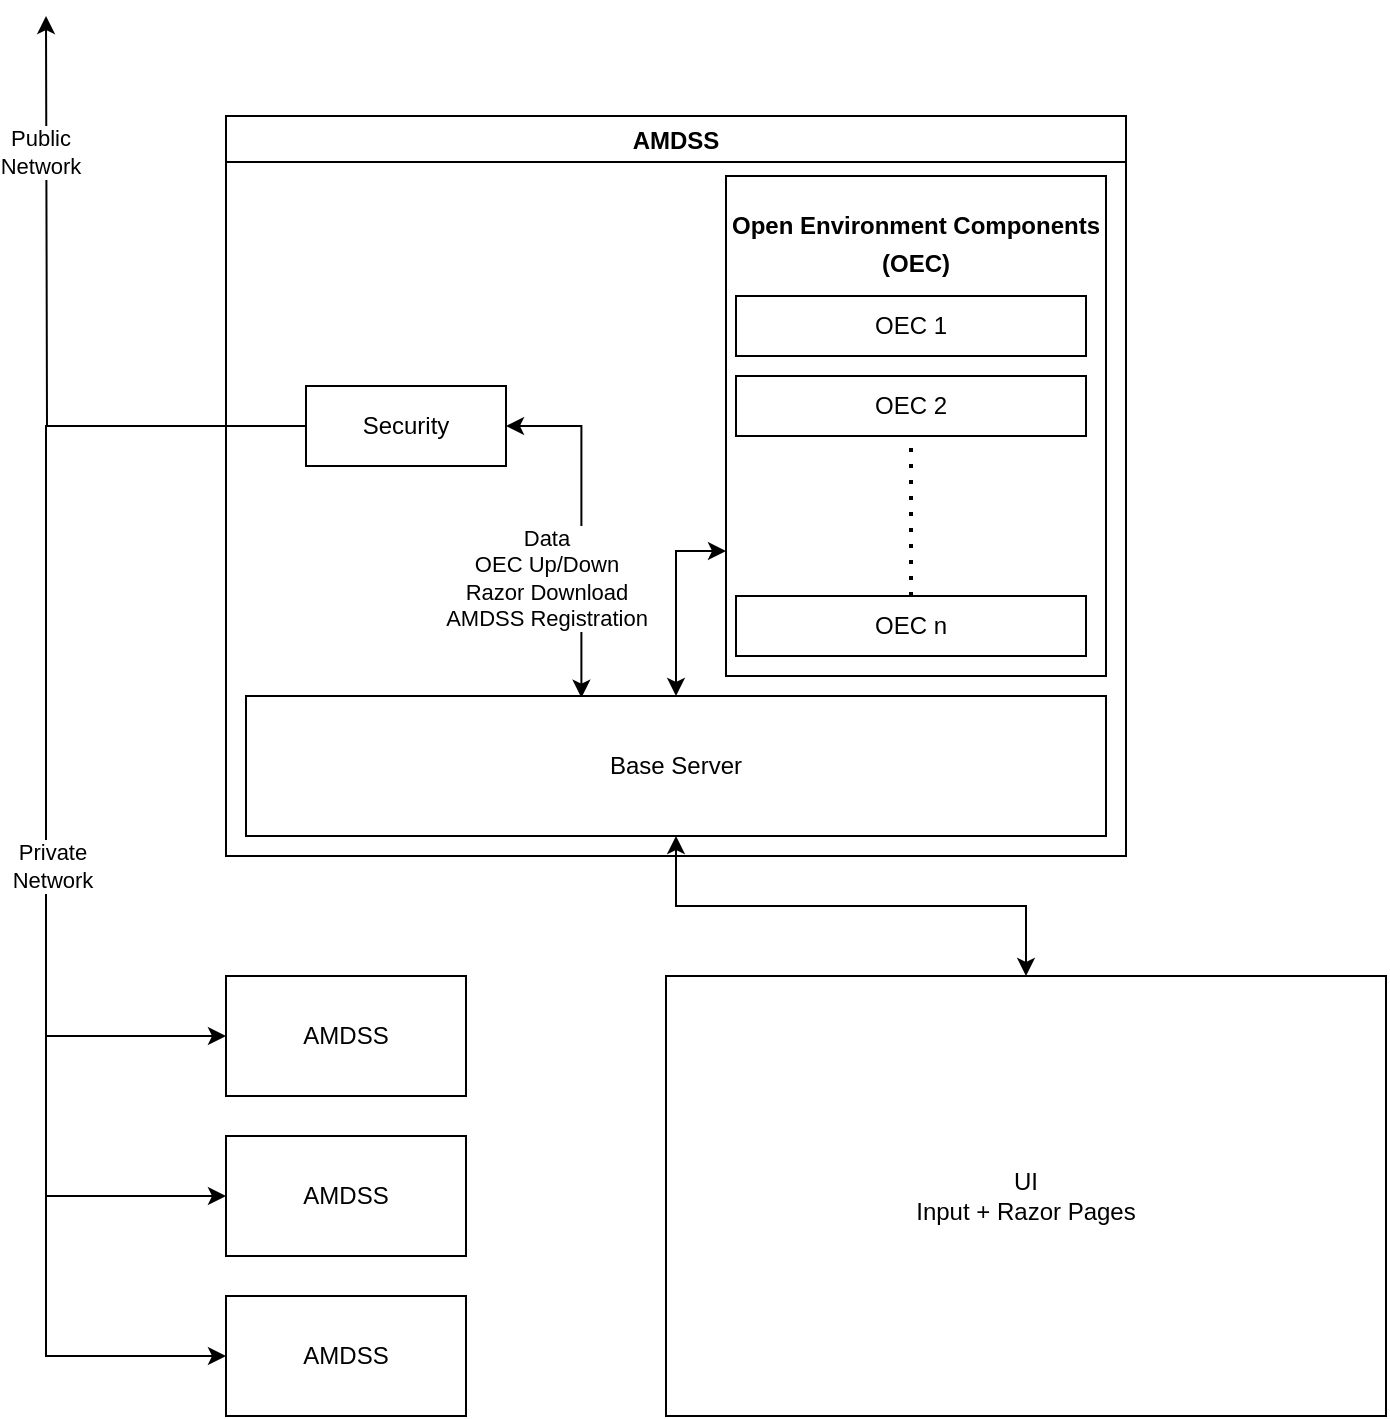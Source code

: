 <mxfile version="14.1.2" type="device"><diagram id="zQfhYowbdfiDhx-RYfsX" name="Page-1"><mxGraphModel dx="2146" dy="722" grid="1" gridSize="10" guides="1" tooltips="1" connect="1" arrows="1" fold="1" page="1" pageScale="1" pageWidth="850" pageHeight="1100" math="0" shadow="0"><root><mxCell id="0"/><mxCell id="1" parent="0"/><mxCell id="MKCuU_bJa-at7quolHu2-2" value="AMDSS" style="swimlane;fillColor=#FFFFFF;" vertex="1" parent="1"><mxGeometry x="110" y="120" width="450" height="370" as="geometry"/></mxCell><mxCell id="MKCuU_bJa-at7quolHu2-20" style="edgeStyle=orthogonalEdgeStyle;rounded=0;orthogonalLoop=1;jettySize=auto;html=1;exitX=1;exitY=0.5;exitDx=0;exitDy=0;entryX=0.39;entryY=0.012;entryDx=0;entryDy=0;entryPerimeter=0;startArrow=classic;startFill=1;" edge="1" parent="MKCuU_bJa-at7quolHu2-2" source="MKCuU_bJa-at7quolHu2-3" target="MKCuU_bJa-at7quolHu2-4"><mxGeometry relative="1" as="geometry"/></mxCell><mxCell id="MKCuU_bJa-at7quolHu2-31" value="Data&lt;br&gt;OEC Up/Down&lt;br&gt;Razor Download&lt;br&gt;AMDSS Registration" style="edgeLabel;html=1;align=center;verticalAlign=middle;resizable=0;points=[];" vertex="1" connectable="0" parent="MKCuU_bJa-at7quolHu2-20"><mxGeometry x="-0.016" y="-2" relative="1" as="geometry"><mxPoint x="-15.67" y="27.88" as="offset"/></mxGeometry></mxCell><mxCell id="MKCuU_bJa-at7quolHu2-3" value="Security" style="whiteSpace=wrap;html=1;align=center;" vertex="1" parent="MKCuU_bJa-at7quolHu2-2"><mxGeometry x="40" y="135" width="100" height="40" as="geometry"/></mxCell><mxCell id="MKCuU_bJa-at7quolHu2-4" value="Base Server" style="whiteSpace=wrap;html=1;align=center;" vertex="1" parent="MKCuU_bJa-at7quolHu2-2"><mxGeometry x="10" y="290" width="430" height="70" as="geometry"/></mxCell><mxCell id="MKCuU_bJa-at7quolHu2-27" style="edgeStyle=orthogonalEdgeStyle;rounded=0;orthogonalLoop=1;jettySize=auto;html=1;exitX=0;exitY=0.75;exitDx=0;exitDy=0;entryX=0.5;entryY=0;entryDx=0;entryDy=0;startArrow=classic;startFill=1;" edge="1" parent="MKCuU_bJa-at7quolHu2-2" source="MKCuU_bJa-at7quolHu2-15" target="MKCuU_bJa-at7quolHu2-4"><mxGeometry relative="1" as="geometry"/></mxCell><mxCell id="MKCuU_bJa-at7quolHu2-15" value="&lt;p style=&quot;margin: 0px ; margin-top: 4px ; text-align: center&quot;&gt;&lt;br&gt;&lt;b&gt;Open Environment Components&lt;/b&gt;&lt;/p&gt;&lt;p style=&quot;margin: 0px ; margin-top: 4px ; text-align: center&quot;&gt;&lt;b&gt;(OEC)&lt;/b&gt;&lt;/p&gt;" style="verticalAlign=top;align=left;overflow=fill;fontSize=12;fontFamily=Helvetica;html=1;" vertex="1" parent="MKCuU_bJa-at7quolHu2-2"><mxGeometry x="250" y="30" width="190" height="250" as="geometry"/></mxCell><mxCell id="MKCuU_bJa-at7quolHu2-16" value="OEC 1" style="rounded=0;whiteSpace=wrap;html=1;" vertex="1" parent="MKCuU_bJa-at7quolHu2-2"><mxGeometry x="255" y="90" width="175" height="30" as="geometry"/></mxCell><mxCell id="MKCuU_bJa-at7quolHu2-17" value="OEC 2" style="rounded=0;whiteSpace=wrap;html=1;" vertex="1" parent="MKCuU_bJa-at7quolHu2-2"><mxGeometry x="255" y="130" width="175" height="30" as="geometry"/></mxCell><mxCell id="MKCuU_bJa-at7quolHu2-19" value="OEC n" style="rounded=0;whiteSpace=wrap;html=1;" vertex="1" parent="MKCuU_bJa-at7quolHu2-2"><mxGeometry x="255" y="240" width="175" height="30" as="geometry"/></mxCell><mxCell id="MKCuU_bJa-at7quolHu2-22" value="" style="endArrow=none;dashed=1;html=1;dashPattern=1 3;strokeWidth=2;entryX=0.5;entryY=1;entryDx=0;entryDy=0;exitX=0.5;exitY=0;exitDx=0;exitDy=0;" edge="1" parent="MKCuU_bJa-at7quolHu2-2" source="MKCuU_bJa-at7quolHu2-19" target="MKCuU_bJa-at7quolHu2-17"><mxGeometry width="50" height="50" relative="1" as="geometry"><mxPoint x="520" y="200" as="sourcePoint"/><mxPoint x="570" y="150" as="targetPoint"/></mxGeometry></mxCell><mxCell id="MKCuU_bJa-at7quolHu2-6" value="AMDSS" style="rounded=0;whiteSpace=wrap;html=1;" vertex="1" parent="1"><mxGeometry x="110" y="550" width="120" height="60" as="geometry"/></mxCell><mxCell id="MKCuU_bJa-at7quolHu2-7" value="AMDSS" style="rounded=0;whiteSpace=wrap;html=1;" vertex="1" parent="1"><mxGeometry x="110" y="630" width="120" height="60" as="geometry"/></mxCell><mxCell id="MKCuU_bJa-at7quolHu2-8" value="AMDSS" style="rounded=0;whiteSpace=wrap;html=1;" vertex="1" parent="1"><mxGeometry x="110" y="710" width="120" height="60" as="geometry"/></mxCell><mxCell id="MKCuU_bJa-at7quolHu2-10" style="edgeStyle=orthogonalEdgeStyle;rounded=0;orthogonalLoop=1;jettySize=auto;html=1;exitX=0;exitY=0.5;exitDx=0;exitDy=0;entryX=0;entryY=0.5;entryDx=0;entryDy=0;" edge="1" parent="1" source="MKCuU_bJa-at7quolHu2-3" target="MKCuU_bJa-at7quolHu2-6"><mxGeometry relative="1" as="geometry"><Array as="points"><mxPoint x="20" y="275"/><mxPoint x="20" y="580"/></Array></mxGeometry></mxCell><mxCell id="MKCuU_bJa-at7quolHu2-12" style="edgeStyle=orthogonalEdgeStyle;rounded=0;orthogonalLoop=1;jettySize=auto;html=1;exitX=0;exitY=0.5;exitDx=0;exitDy=0;entryX=0;entryY=0.5;entryDx=0;entryDy=0;" edge="1" parent="1" source="MKCuU_bJa-at7quolHu2-3" target="MKCuU_bJa-at7quolHu2-7"><mxGeometry relative="1" as="geometry"><Array as="points"><mxPoint x="20" y="275"/><mxPoint x="20" y="660"/></Array></mxGeometry></mxCell><mxCell id="MKCuU_bJa-at7quolHu2-13" style="edgeStyle=orthogonalEdgeStyle;rounded=0;orthogonalLoop=1;jettySize=auto;html=1;exitX=0;exitY=0.5;exitDx=0;exitDy=0;entryX=0;entryY=0.5;entryDx=0;entryDy=0;" edge="1" parent="1" source="MKCuU_bJa-at7quolHu2-3" target="MKCuU_bJa-at7quolHu2-8"><mxGeometry relative="1" as="geometry"><Array as="points"><mxPoint x="20" y="275"/><mxPoint x="20" y="740"/></Array></mxGeometry></mxCell><mxCell id="MKCuU_bJa-at7quolHu2-23" value="Private&lt;br&gt;Network" style="edgeLabel;html=1;align=center;verticalAlign=middle;resizable=0;points=[];" vertex="1" connectable="0" parent="MKCuU_bJa-at7quolHu2-13"><mxGeometry x="0.022" y="3" relative="1" as="geometry"><mxPoint as="offset"/></mxGeometry></mxCell><mxCell id="MKCuU_bJa-at7quolHu2-24" style="edgeStyle=orthogonalEdgeStyle;rounded=0;orthogonalLoop=1;jettySize=auto;html=1;exitX=0;exitY=0.5;exitDx=0;exitDy=0;" edge="1" parent="1" source="MKCuU_bJa-at7quolHu2-3"><mxGeometry relative="1" as="geometry"><mxPoint x="20" y="70" as="targetPoint"/></mxGeometry></mxCell><mxCell id="MKCuU_bJa-at7quolHu2-26" value="Public&lt;br&gt;Network" style="edgeLabel;html=1;align=center;verticalAlign=middle;resizable=0;points=[];" vertex="1" connectable="0" parent="MKCuU_bJa-at7quolHu2-24"><mxGeometry x="0.594" y="3" relative="1" as="geometry"><mxPoint as="offset"/></mxGeometry></mxCell><mxCell id="MKCuU_bJa-at7quolHu2-29" value="UI&lt;br&gt;Input + Razor Pages" style="rounded=0;whiteSpace=wrap;html=1;fillColor=#FFFFFF;" vertex="1" parent="1"><mxGeometry x="330" y="550" width="360" height="220" as="geometry"/></mxCell><mxCell id="MKCuU_bJa-at7quolHu2-30" style="edgeStyle=orthogonalEdgeStyle;rounded=0;orthogonalLoop=1;jettySize=auto;html=1;exitX=0.5;exitY=1;exitDx=0;exitDy=0;entryX=0.5;entryY=0;entryDx=0;entryDy=0;startArrow=classic;startFill=1;" edge="1" parent="1" source="MKCuU_bJa-at7quolHu2-4" target="MKCuU_bJa-at7quolHu2-29"><mxGeometry relative="1" as="geometry"/></mxCell></root></mxGraphModel></diagram></mxfile>
